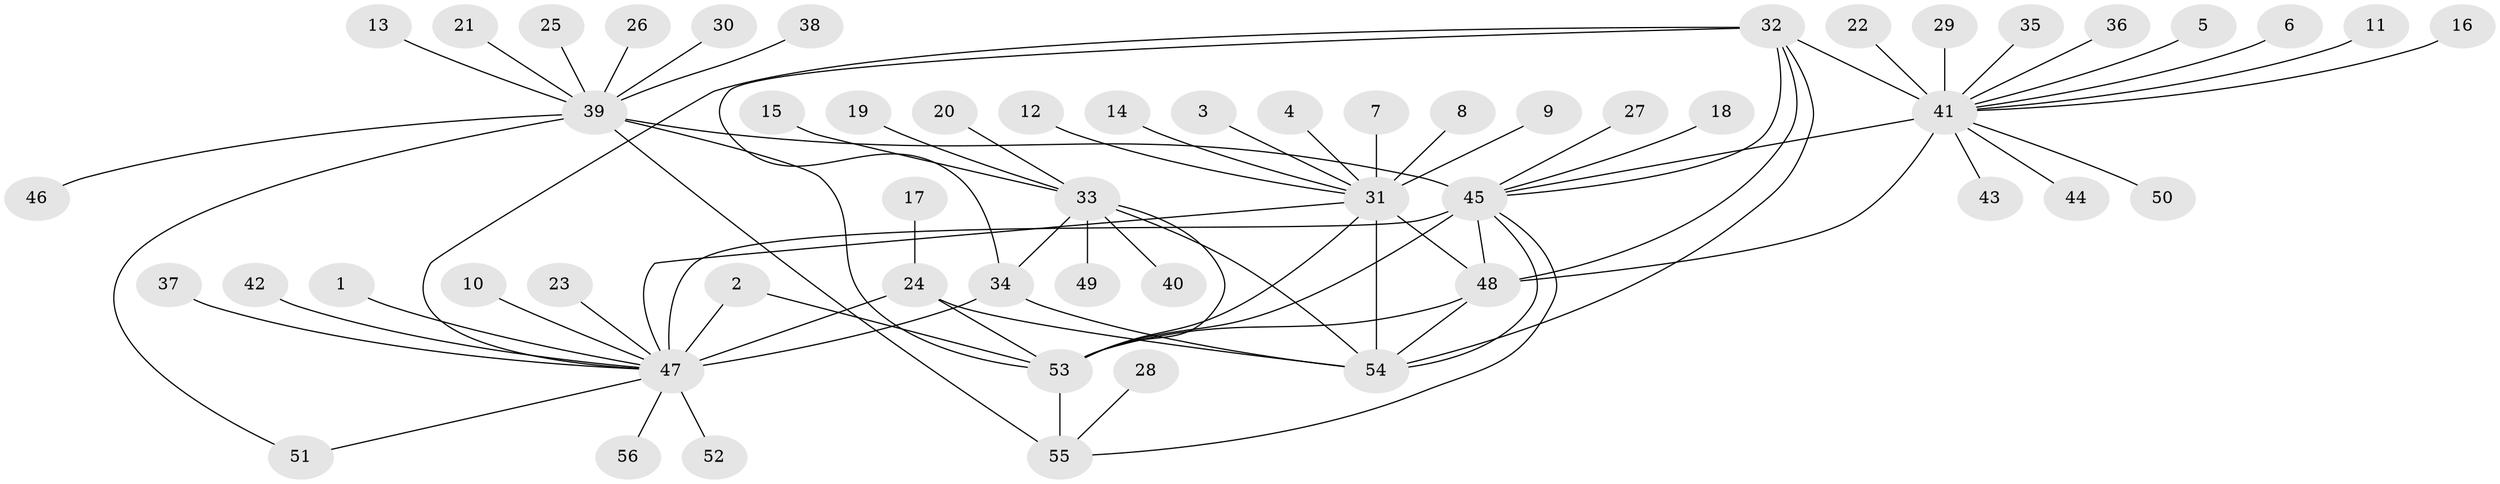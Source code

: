 // original degree distribution, {10: 0.04285714285714286, 8: 0.05714285714285714, 13: 0.007142857142857143, 9: 0.03571428571428571, 7: 0.04285714285714286, 11: 0.02857142857142857, 6: 0.007142857142857143, 14: 0.007142857142857143, 15: 0.014285714285714285, 12: 0.007142857142857143, 1: 0.5714285714285714, 2: 0.15, 3: 0.02857142857142857}
// Generated by graph-tools (version 1.1) at 2025/37/03/04/25 23:37:44]
// undirected, 56 vertices, 76 edges
graph export_dot {
  node [color=gray90,style=filled];
  1;
  2;
  3;
  4;
  5;
  6;
  7;
  8;
  9;
  10;
  11;
  12;
  13;
  14;
  15;
  16;
  17;
  18;
  19;
  20;
  21;
  22;
  23;
  24;
  25;
  26;
  27;
  28;
  29;
  30;
  31;
  32;
  33;
  34;
  35;
  36;
  37;
  38;
  39;
  40;
  41;
  42;
  43;
  44;
  45;
  46;
  47;
  48;
  49;
  50;
  51;
  52;
  53;
  54;
  55;
  56;
  1 -- 47 [weight=1.0];
  2 -- 47 [weight=1.0];
  2 -- 53 [weight=1.0];
  3 -- 31 [weight=1.0];
  4 -- 31 [weight=1.0];
  5 -- 41 [weight=1.0];
  6 -- 41 [weight=1.0];
  7 -- 31 [weight=1.0];
  8 -- 31 [weight=1.0];
  9 -- 31 [weight=1.0];
  10 -- 47 [weight=1.0];
  11 -- 41 [weight=1.0];
  12 -- 31 [weight=1.0];
  13 -- 39 [weight=1.0];
  14 -- 31 [weight=1.0];
  15 -- 33 [weight=1.0];
  16 -- 41 [weight=1.0];
  17 -- 24 [weight=1.0];
  18 -- 45 [weight=1.0];
  19 -- 33 [weight=1.0];
  20 -- 33 [weight=1.0];
  21 -- 39 [weight=1.0];
  22 -- 41 [weight=1.0];
  23 -- 47 [weight=1.0];
  24 -- 47 [weight=6.0];
  24 -- 53 [weight=1.0];
  24 -- 54 [weight=1.0];
  25 -- 39 [weight=1.0];
  26 -- 39 [weight=1.0];
  27 -- 45 [weight=1.0];
  28 -- 55 [weight=1.0];
  29 -- 41 [weight=1.0];
  30 -- 39 [weight=1.0];
  31 -- 47 [weight=1.0];
  31 -- 48 [weight=1.0];
  31 -- 53 [weight=2.0];
  31 -- 54 [weight=6.0];
  32 -- 34 [weight=1.0];
  32 -- 41 [weight=3.0];
  32 -- 45 [weight=1.0];
  32 -- 47 [weight=1.0];
  32 -- 48 [weight=2.0];
  32 -- 54 [weight=1.0];
  33 -- 34 [weight=5.0];
  33 -- 40 [weight=1.0];
  33 -- 49 [weight=1.0];
  33 -- 53 [weight=1.0];
  33 -- 54 [weight=6.0];
  34 -- 47 [weight=1.0];
  34 -- 54 [weight=1.0];
  35 -- 41 [weight=1.0];
  36 -- 41 [weight=1.0];
  37 -- 47 [weight=1.0];
  38 -- 39 [weight=1.0];
  39 -- 45 [weight=6.0];
  39 -- 46 [weight=1.0];
  39 -- 51 [weight=1.0];
  39 -- 53 [weight=3.0];
  39 -- 55 [weight=3.0];
  41 -- 43 [weight=1.0];
  41 -- 44 [weight=1.0];
  41 -- 45 [weight=3.0];
  41 -- 48 [weight=6.0];
  41 -- 50 [weight=1.0];
  42 -- 47 [weight=1.0];
  45 -- 47 [weight=3.0];
  45 -- 48 [weight=2.0];
  45 -- 53 [weight=2.0];
  45 -- 54 [weight=1.0];
  45 -- 55 [weight=2.0];
  47 -- 51 [weight=1.0];
  47 -- 52 [weight=1.0];
  47 -- 56 [weight=1.0];
  48 -- 53 [weight=1.0];
  48 -- 54 [weight=1.0];
  53 -- 55 [weight=1.0];
}
